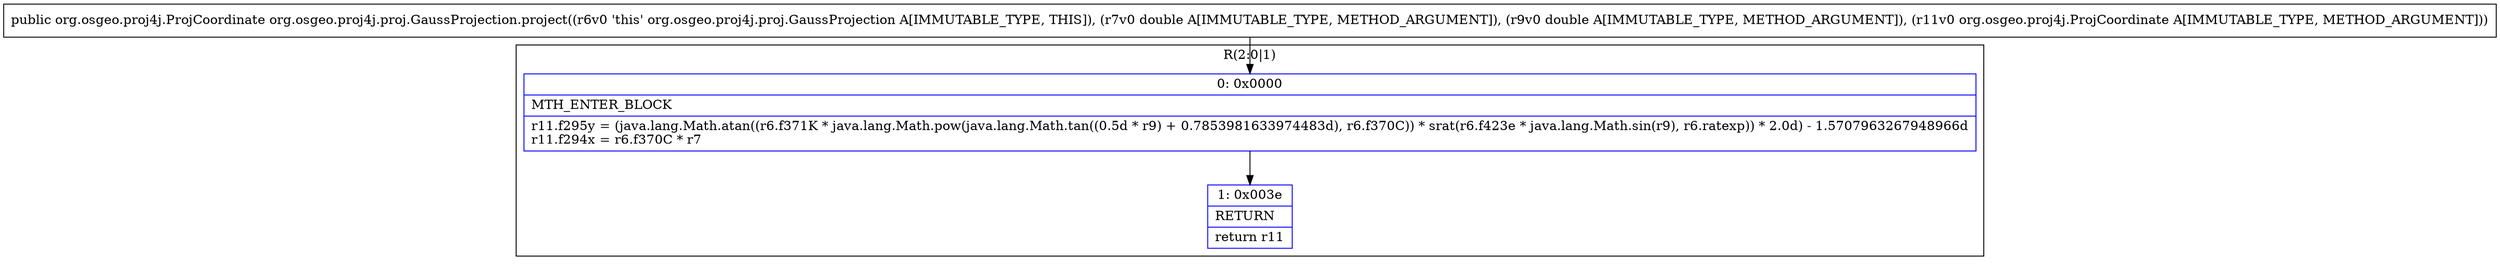 digraph "CFG fororg.osgeo.proj4j.proj.GaussProjection.project(DDLorg\/osgeo\/proj4j\/ProjCoordinate;)Lorg\/osgeo\/proj4j\/ProjCoordinate;" {
subgraph cluster_Region_1125772544 {
label = "R(2:0|1)";
node [shape=record,color=blue];
Node_0 [shape=record,label="{0\:\ 0x0000|MTH_ENTER_BLOCK\l|r11.f295y = (java.lang.Math.atan((r6.f371K * java.lang.Math.pow(java.lang.Math.tan((0.5d * r9) + 0.7853981633974483d), r6.f370C)) * srat(r6.f423e * java.lang.Math.sin(r9), r6.ratexp)) * 2.0d) \- 1.5707963267948966d\lr11.f294x = r6.f370C * r7\l}"];
Node_1 [shape=record,label="{1\:\ 0x003e|RETURN\l|return r11\l}"];
}
MethodNode[shape=record,label="{public org.osgeo.proj4j.ProjCoordinate org.osgeo.proj4j.proj.GaussProjection.project((r6v0 'this' org.osgeo.proj4j.proj.GaussProjection A[IMMUTABLE_TYPE, THIS]), (r7v0 double A[IMMUTABLE_TYPE, METHOD_ARGUMENT]), (r9v0 double A[IMMUTABLE_TYPE, METHOD_ARGUMENT]), (r11v0 org.osgeo.proj4j.ProjCoordinate A[IMMUTABLE_TYPE, METHOD_ARGUMENT])) }"];
MethodNode -> Node_0;
Node_0 -> Node_1;
}

